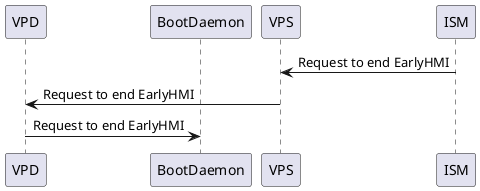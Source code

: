 @startuml
participant VPD
participant BootDaemon
participant VPS
participant ISM

ISM->VPS: Request to end EarlyHMI
VPS->VPD: Request to end EarlyHMI
VPD->BootDaemon: Request to end EarlyHMI


@enduml
